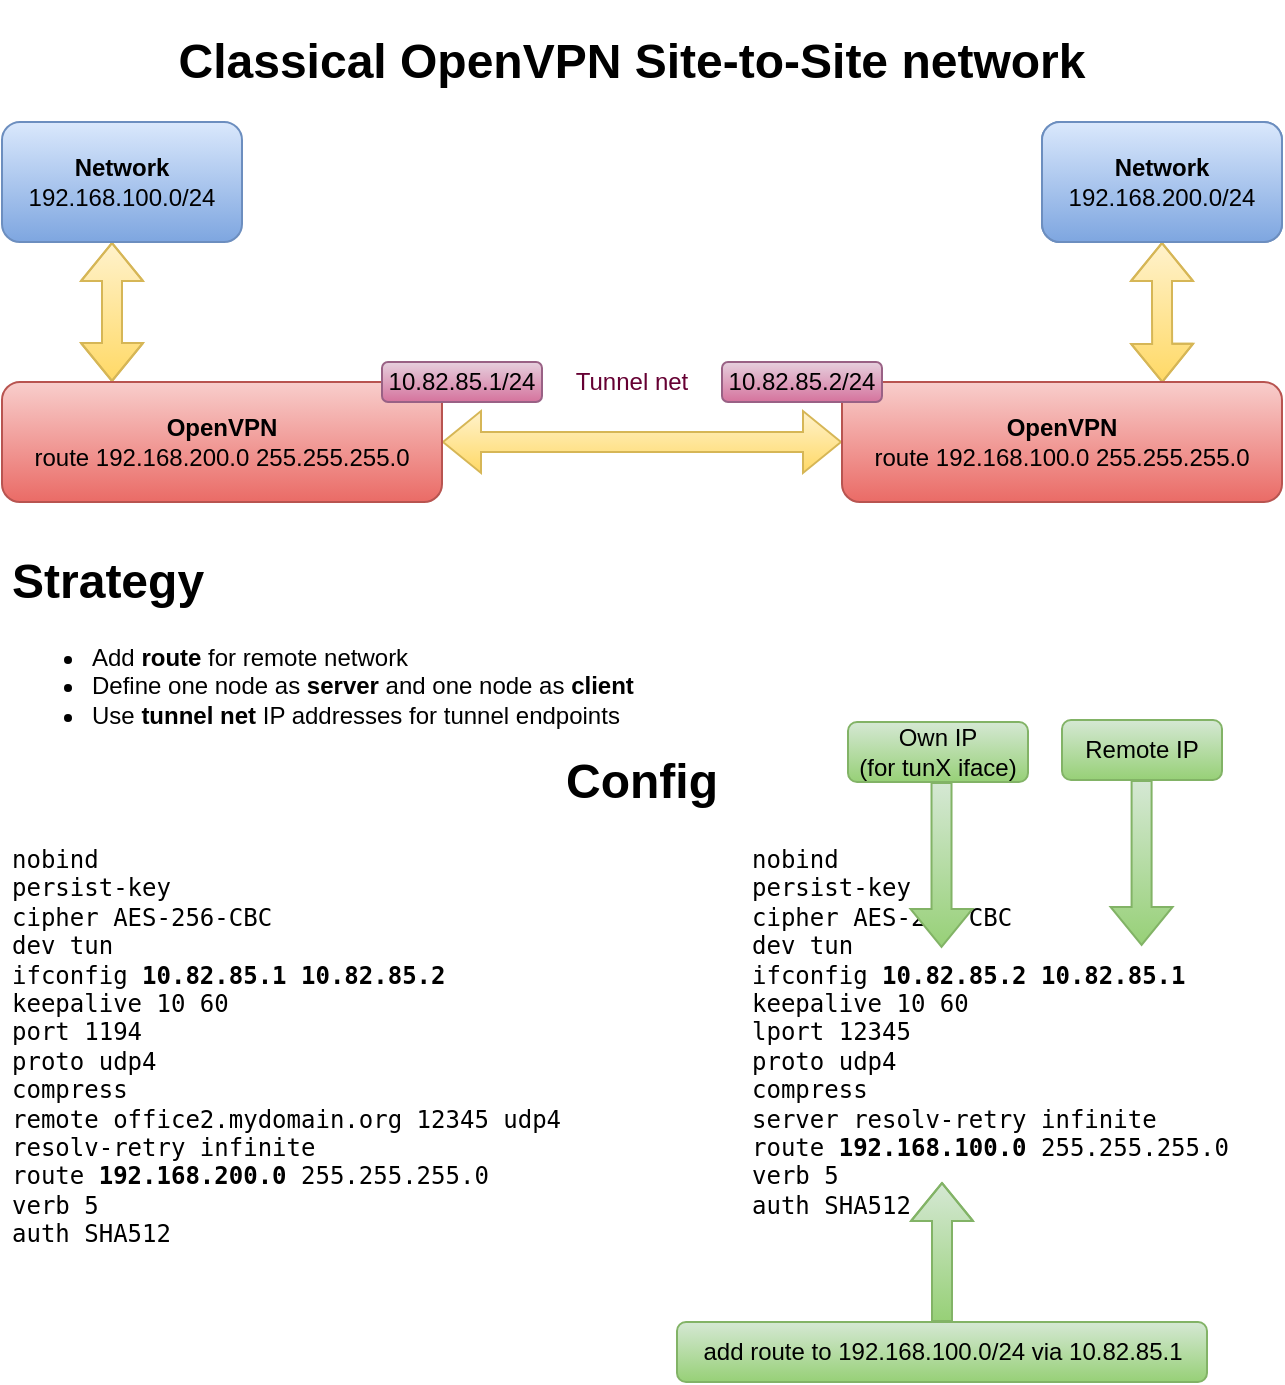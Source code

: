 <mxfile version="14.8.4" type="device" pages="2"><diagram id="xW_xx9F98ag1aKsmt3nT" name="OpenVPN"><mxGraphModel dx="1312" dy="641" grid="1" gridSize="10" guides="1" tooltips="1" connect="1" arrows="1" fold="1" page="1" pageScale="1" pageWidth="1169" pageHeight="827" math="0" shadow="0"><root><mxCell id="0"/><mxCell id="1" parent="0"/><mxCell id="clOn9uke9dL3gDut_MZl-10" style="edgeStyle=orthogonalEdgeStyle;shape=flexArrow;rounded=0;orthogonalLoop=1;jettySize=auto;html=1;entryX=0.25;entryY=0;entryDx=0;entryDy=0;startArrow=block;fillColor=#fff2cc;strokeColor=#d6b656;gradientColor=#ffd966;" parent="1" source="clOn9uke9dL3gDut_MZl-2" target="clOn9uke9dL3gDut_MZl-4" edge="1"><mxGeometry relative="1" as="geometry"><Array as="points"><mxPoint x="315" y="180"/><mxPoint x="315" y="180"/></Array></mxGeometry></mxCell><mxCell id="clOn9uke9dL3gDut_MZl-2" value="&lt;b&gt;Network&lt;/b&gt;&lt;br&gt;192.168.100.0/24" style="rounded=1;whiteSpace=wrap;html=1;gradientColor=#7ea6e0;fillColor=#dae8fc;strokeColor=#6c8ebf;" parent="1" vertex="1"><mxGeometry x="260" y="100" width="120" height="60" as="geometry"/></mxCell><mxCell id="clOn9uke9dL3gDut_MZl-7" style="edgeStyle=orthogonalEdgeStyle;shape=flexArrow;rounded=0;orthogonalLoop=1;jettySize=auto;html=1;entryX=0.728;entryY=0.007;entryDx=0;entryDy=0;startArrow=block;entryPerimeter=0;fillColor=#fff2cc;strokeColor=#d6b656;gradientColor=#ffd966;" parent="1" source="clOn9uke9dL3gDut_MZl-3" target="clOn9uke9dL3gDut_MZl-5" edge="1"><mxGeometry relative="1" as="geometry"/></mxCell><mxCell id="clOn9uke9dL3gDut_MZl-3" value="&lt;b&gt;Network&lt;/b&gt;&lt;br&gt;192.168.200.0/24" style="rounded=1;whiteSpace=wrap;html=1;gradientColor=#7ea6e0;fillColor=#dae8fc;strokeColor=#6c8ebf;" parent="1" vertex="1"><mxGeometry x="780" y="100" width="120" height="60" as="geometry"/></mxCell><mxCell id="clOn9uke9dL3gDut_MZl-6" style="edgeStyle=orthogonalEdgeStyle;rounded=0;orthogonalLoop=1;jettySize=auto;html=1;shape=flexArrow;startArrow=block;gradientColor=#ffd966;fillColor=#fff2cc;strokeColor=#d6b656;" parent="1" source="clOn9uke9dL3gDut_MZl-4" target="clOn9uke9dL3gDut_MZl-5" edge="1"><mxGeometry relative="1" as="geometry"/></mxCell><mxCell id="clOn9uke9dL3gDut_MZl-4" value="&lt;b&gt;OpenVPN&lt;/b&gt;&lt;br&gt;route 192.168.200.0 255.255.255.0" style="rounded=1;whiteSpace=wrap;html=1;gradientColor=#ea6b66;fillColor=#f8cecc;strokeColor=#b85450;" parent="1" vertex="1"><mxGeometry x="260" y="230" width="220" height="60" as="geometry"/></mxCell><mxCell id="clOn9uke9dL3gDut_MZl-5" value="&lt;b&gt;OpenVPN&lt;/b&gt;&lt;br&gt;route 192.168.100.0 255.255.255.0" style="rounded=1;whiteSpace=wrap;html=1;gradientColor=#ea6b66;fillColor=#f8cecc;strokeColor=#b85450;" parent="1" vertex="1"><mxGeometry x="680" y="230" width="220" height="60" as="geometry"/></mxCell><mxCell id="clOn9uke9dL3gDut_MZl-8" value="&lt;b&gt;Network&lt;/b&gt;&lt;br&gt;192.168.200.0/24" style="rounded=1;whiteSpace=wrap;html=1;gradientColor=#7ea6e0;fillColor=#dae8fc;strokeColor=#6c8ebf;" parent="1" vertex="1"><mxGeometry x="780" y="100" width="120" height="60" as="geometry"/></mxCell><mxCell id="clOn9uke9dL3gDut_MZl-12" value="10.82.85.1/24" style="rounded=1;whiteSpace=wrap;html=1;gradientColor=#d5739d;fillColor=#e6d0de;strokeColor=#996185;" parent="1" vertex="1"><mxGeometry x="450" y="220" width="80" height="20" as="geometry"/></mxCell><mxCell id="clOn9uke9dL3gDut_MZl-13" value="10.82.85.2/24" style="rounded=1;whiteSpace=wrap;html=1;gradientColor=#d5739d;fillColor=#e6d0de;strokeColor=#996185;" parent="1" vertex="1"><mxGeometry x="620" y="220" width="80" height="20" as="geometry"/></mxCell><mxCell id="clOn9uke9dL3gDut_MZl-15" value="&lt;font color=&quot;#660033&quot;&gt;Tunnel net&lt;/font&gt;" style="text;html=1;strokeColor=none;fillColor=none;align=center;verticalAlign=middle;whiteSpace=wrap;rounded=0;" parent="1" vertex="1"><mxGeometry x="540" y="220" width="70" height="20" as="geometry"/></mxCell><mxCell id="clOn9uke9dL3gDut_MZl-16" value="&lt;h1&gt;Strategy&lt;/h1&gt;&lt;p&gt;&lt;/p&gt;&lt;ul&gt;&lt;li&gt;Add &lt;b&gt;route&lt;/b&gt;&amp;nbsp;for remote network&lt;/li&gt;&lt;li&gt;Define one node as &lt;b&gt;server&lt;/b&gt; and one node as &lt;b&gt;client&lt;/b&gt;&lt;/li&gt;&lt;li&gt;Use &lt;b&gt;tunnel net &lt;/b&gt;IP addresses&lt;b&gt;&amp;nbsp;&lt;/b&gt;for tunnel endpoints&lt;/li&gt;&lt;/ul&gt;&lt;p&gt;&lt;/p&gt;" style="text;html=1;strokeColor=none;fillColor=none;spacing=5;spacingTop=-20;whiteSpace=wrap;overflow=hidden;rounded=0;" parent="1" vertex="1"><mxGeometry x="260" y="310" width="640" height="110" as="geometry"/></mxCell><mxCell id="clOn9uke9dL3gDut_MZl-29" value="&lt;h1&gt;Classical OpenVPN Site-to-Site network&lt;/h1&gt;" style="text;html=1;strokeColor=none;fillColor=none;align=center;verticalAlign=middle;whiteSpace=wrap;rounded=0;" parent="1" vertex="1"><mxGeometry x="300" y="60" width="550" height="20" as="geometry"/></mxCell><mxCell id="wTtR7rVZ6RzocJU7Z618-1" value="&lt;h1&gt;Config&lt;/h1&gt;" style="text;html=1;strokeColor=none;fillColor=none;align=center;verticalAlign=middle;whiteSpace=wrap;rounded=0;" parent="1" vertex="1"><mxGeometry x="305" y="420" width="550" height="20" as="geometry"/></mxCell><mxCell id="wTtR7rVZ6RzocJU7Z618-2" value="&lt;pre&gt;nobind&lt;br&gt;persist-key&lt;br&gt;cipher AES-256-CBC&lt;br&gt;dev tun&lt;br&gt;ifconfig &lt;b&gt;10.82.85.1 10.82.85.2&lt;/b&gt;&lt;br&gt;keepalive 10 60&lt;br&gt;port 1194&lt;br&gt;proto udp4&lt;br&gt;compress&lt;br&gt;remote office2.mydomain.org 12345 udp4&lt;br&gt;resolv-retry infinite&lt;br&gt;route &lt;b&gt;192.168.200.0&lt;/b&gt; 255.255.255.0&lt;br&gt;verb 5&lt;br&gt;auth SHA512&lt;/pre&gt;" style="text;html=1;strokeColor=none;fillColor=none;spacing=5;spacingTop=-20;whiteSpace=wrap;overflow=hidden;rounded=0;" parent="1" vertex="1"><mxGeometry x="260" y="460" width="290" height="210" as="geometry"/></mxCell><mxCell id="idJ6yGhUVfKx4tUjrzzT-1" value="&lt;pre&gt;nobind&lt;br&gt;persist-key&lt;br&gt;cipher AES-256-CBC&lt;br&gt;dev tun&lt;br&gt;ifconfig &lt;b&gt;10.82.85.2 10.82.85.1&lt;/b&gt;&lt;br&gt;keepalive 10 60&lt;br/&gt;lport 12345&lt;br&gt;proto udp4&lt;br&gt;compress&lt;br&gt;server resolv-retry infinite&lt;br&gt;route &lt;b&gt;192.168.100.0 &lt;/b&gt;255.255.255.0&lt;br&gt;verb 5&lt;br&gt;auth SHA512&lt;/pre&gt;" style="text;html=1;strokeColor=none;fillColor=none;spacing=5;spacingTop=-20;whiteSpace=wrap;overflow=hidden;rounded=0;" vertex="1" parent="1"><mxGeometry x="630" y="460" width="270" height="210" as="geometry"/></mxCell><mxCell id="idJ6yGhUVfKx4tUjrzzT-2" value="Own IP&lt;br&gt;(for tunX iface)" style="rounded=1;whiteSpace=wrap;html=1;gradientColor=#97d077;fillColor=#d5e8d4;strokeColor=#82b366;" vertex="1" parent="1"><mxGeometry x="683" y="400" width="90" height="30" as="geometry"/></mxCell><mxCell id="NJNtAdVdF47_gJOJo-um-1" value="Remote IP" style="rounded=1;whiteSpace=wrap;html=1;gradientColor=#97d077;fillColor=#d5e8d4;strokeColor=#82b366;" vertex="1" parent="1"><mxGeometry x="790" y="399" width="80" height="30" as="geometry"/></mxCell><mxCell id="NJNtAdVdF47_gJOJo-um-4" style="edgeStyle=orthogonalEdgeStyle;rounded=0;orthogonalLoop=1;jettySize=auto;html=1;shape=flexArrow;gradientColor=#97d077;fillColor=#d5e8d4;strokeColor=#82b366;" edge="1" parent="1"><mxGeometry relative="1" as="geometry"><mxPoint x="829.8" y="429" as="sourcePoint"/><mxPoint x="829.8" y="512" as="targetPoint"/></mxGeometry></mxCell><mxCell id="NJNtAdVdF47_gJOJo-um-6" style="edgeStyle=orthogonalEdgeStyle;shape=flexArrow;rounded=0;orthogonalLoop=1;jettySize=auto;html=1;gradientColor=#97d077;fillColor=#d5e8d4;strokeColor=#82b366;" edge="1" parent="1" source="NJNtAdVdF47_gJOJo-um-5"><mxGeometry relative="1" as="geometry"><mxPoint x="730" y="630" as="targetPoint"/></mxGeometry></mxCell><mxCell id="NJNtAdVdF47_gJOJo-um-5" value="add route to 192.168.100.0/24 via 10.82.85.1" style="rounded=1;whiteSpace=wrap;html=1;gradientColor=#97d077;fillColor=#d5e8d4;strokeColor=#82b366;" vertex="1" parent="1"><mxGeometry x="597.5" y="700" width="265" height="30" as="geometry"/></mxCell><mxCell id="oWt9I2pAbMgPyD-3X-At-1" style="edgeStyle=orthogonalEdgeStyle;rounded=0;orthogonalLoop=1;jettySize=auto;html=1;shape=flexArrow;gradientColor=#97d077;fillColor=#d5e8d4;strokeColor=#82b366;" edge="1" parent="1"><mxGeometry relative="1" as="geometry"><mxPoint x="729.76" y="430" as="sourcePoint"/><mxPoint x="729.76" y="513.0" as="targetPoint"/></mxGeometry></mxCell></root></mxGraphModel></diagram><diagram id="c3h-blHd2PlNkIj8NPtn" name="Wireguard"><mxGraphModel dx="1312" dy="641" grid="1" gridSize="10" guides="1" tooltips="1" connect="1" arrows="1" fold="1" page="1" pageScale="1" pageWidth="1169" pageHeight="827" math="0" shadow="0"><root><mxCell id="JihlcAnvMSMqkKwY2K7F-0"/><mxCell id="JihlcAnvMSMqkKwY2K7F-1" parent="JihlcAnvMSMqkKwY2K7F-0"/><mxCell id="mQjhKzJlqZn6PqwbNCp0-0" style="edgeStyle=orthogonalEdgeStyle;shape=flexArrow;rounded=0;orthogonalLoop=1;jettySize=auto;html=1;entryX=0.25;entryY=0;entryDx=0;entryDy=0;startArrow=block;fillColor=#fff2cc;strokeColor=#d6b656;gradientColor=#ffd966;" edge="1" parent="JihlcAnvMSMqkKwY2K7F-1" source="mQjhKzJlqZn6PqwbNCp0-1" target="mQjhKzJlqZn6PqwbNCp0-5"><mxGeometry relative="1" as="geometry"><Array as="points"><mxPoint x="315" y="180"/><mxPoint x="315" y="180"/></Array></mxGeometry></mxCell><mxCell id="mQjhKzJlqZn6PqwbNCp0-1" value="&lt;b&gt;Network&lt;/b&gt;&lt;br&gt;192.168.100.0/24" style="rounded=1;whiteSpace=wrap;html=1;gradientColor=#7ea6e0;fillColor=#dae8fc;strokeColor=#6c8ebf;" vertex="1" parent="JihlcAnvMSMqkKwY2K7F-1"><mxGeometry x="260" y="100" width="120" height="60" as="geometry"/></mxCell><mxCell id="mQjhKzJlqZn6PqwbNCp0-2" style="edgeStyle=orthogonalEdgeStyle;shape=flexArrow;rounded=0;orthogonalLoop=1;jettySize=auto;html=1;entryX=0.728;entryY=0.007;entryDx=0;entryDy=0;startArrow=block;entryPerimeter=0;fillColor=#fff2cc;strokeColor=#d6b656;gradientColor=#ffd966;" edge="1" parent="JihlcAnvMSMqkKwY2K7F-1" source="mQjhKzJlqZn6PqwbNCp0-3" target="mQjhKzJlqZn6PqwbNCp0-6"><mxGeometry relative="1" as="geometry"/></mxCell><mxCell id="mQjhKzJlqZn6PqwbNCp0-3" value="&lt;b&gt;Network&lt;/b&gt;&lt;br&gt;192.168.200.0/24" style="rounded=1;whiteSpace=wrap;html=1;gradientColor=#7ea6e0;fillColor=#dae8fc;strokeColor=#6c8ebf;" vertex="1" parent="JihlcAnvMSMqkKwY2K7F-1"><mxGeometry x="780" y="100" width="120" height="60" as="geometry"/></mxCell><mxCell id="mQjhKzJlqZn6PqwbNCp0-4" style="edgeStyle=orthogonalEdgeStyle;rounded=0;orthogonalLoop=1;jettySize=auto;html=1;shape=flexArrow;startArrow=block;gradientColor=#ffd966;fillColor=#fff2cc;strokeColor=#d6b656;" edge="1" parent="JihlcAnvMSMqkKwY2K7F-1" source="mQjhKzJlqZn6PqwbNCp0-5" target="mQjhKzJlqZn6PqwbNCp0-6"><mxGeometry relative="1" as="geometry"/></mxCell><mxCell id="mQjhKzJlqZn6PqwbNCp0-5" value="&lt;b&gt;Wireguard&lt;/b&gt;&lt;br&gt;allowed_ips 192.168.100.0/24,&lt;br&gt;10.82.85.2/32" style="rounded=1;whiteSpace=wrap;html=1;gradientColor=#ea6b66;fillColor=#f8cecc;strokeColor=#b85450;" vertex="1" parent="JihlcAnvMSMqkKwY2K7F-1"><mxGeometry x="260" y="230" width="220" height="60" as="geometry"/></mxCell><mxCell id="mQjhKzJlqZn6PqwbNCp0-6" value="&lt;b&gt;Wireguard&lt;/b&gt;&lt;br&gt;allowed_ips 192.168.200.0/24,&lt;br&gt;10.82.85.1/32" style="rounded=1;whiteSpace=wrap;html=1;gradientColor=#ea6b66;fillColor=#f8cecc;strokeColor=#b85450;" vertex="1" parent="JihlcAnvMSMqkKwY2K7F-1"><mxGeometry x="680" y="230" width="220" height="60" as="geometry"/></mxCell><mxCell id="mQjhKzJlqZn6PqwbNCp0-7" value="&lt;b&gt;Network&lt;/b&gt;&lt;br&gt;192.168.200.0/24" style="rounded=1;whiteSpace=wrap;html=1;gradientColor=#7ea6e0;fillColor=#dae8fc;strokeColor=#6c8ebf;" vertex="1" parent="JihlcAnvMSMqkKwY2K7F-1"><mxGeometry x="780" y="100" width="120" height="60" as="geometry"/></mxCell><mxCell id="mQjhKzJlqZn6PqwbNCp0-8" value="10.82.85.1/24" style="rounded=1;whiteSpace=wrap;html=1;gradientColor=#d5739d;fillColor=#e6d0de;strokeColor=#996185;" vertex="1" parent="JihlcAnvMSMqkKwY2K7F-1"><mxGeometry x="450" y="220" width="80" height="20" as="geometry"/></mxCell><mxCell id="mQjhKzJlqZn6PqwbNCp0-9" value="10.82.85.2/24" style="rounded=1;whiteSpace=wrap;html=1;gradientColor=#d5739d;fillColor=#e6d0de;strokeColor=#996185;" vertex="1" parent="JihlcAnvMSMqkKwY2K7F-1"><mxGeometry x="620" y="220" width="80" height="20" as="geometry"/></mxCell><mxCell id="mQjhKzJlqZn6PqwbNCp0-10" value="&lt;font color=&quot;#660033&quot;&gt;Tunnel net&lt;/font&gt;" style="text;html=1;strokeColor=none;fillColor=none;align=center;verticalAlign=middle;whiteSpace=wrap;rounded=0;" vertex="1" parent="JihlcAnvMSMqkKwY2K7F-1"><mxGeometry x="540" y="220" width="70" height="20" as="geometry"/></mxCell><mxCell id="mQjhKzJlqZn6PqwbNCp0-11" value="&lt;h1&gt;Strategy&lt;/h1&gt;&lt;p&gt;&lt;/p&gt;&lt;ul&gt;&lt;li&gt;Add remote network to &lt;b&gt;allowed_ips&lt;/b&gt;&lt;br&gt;&lt;/li&gt;&lt;li&gt;Add remote IP address in tunnel network to &lt;b&gt;allowed_ips&lt;/b&gt;&lt;/li&gt;&lt;li&gt;No distinction between client and server&lt;/li&gt;&lt;/ul&gt;&lt;p&gt;&lt;/p&gt;" style="text;html=1;strokeColor=none;fillColor=none;spacing=5;spacingTop=-20;whiteSpace=wrap;overflow=hidden;rounded=0;" vertex="1" parent="JihlcAnvMSMqkKwY2K7F-1"><mxGeometry x="255" y="310" width="640" height="110" as="geometry"/></mxCell><mxCell id="mQjhKzJlqZn6PqwbNCp0-12" value="&lt;h1&gt;Wireguard Site-to-Site network&lt;/h1&gt;" style="text;html=1;strokeColor=none;fillColor=none;align=center;verticalAlign=middle;whiteSpace=wrap;rounded=0;" vertex="1" parent="JihlcAnvMSMqkKwY2K7F-1"><mxGeometry x="300" y="60" width="550" height="20" as="geometry"/></mxCell><mxCell id="mQjhKzJlqZn6PqwbNCp0-13" value="&lt;h1&gt;Config&lt;/h1&gt;" style="text;html=1;strokeColor=none;fillColor=none;align=center;verticalAlign=middle;whiteSpace=wrap;rounded=0;" vertex="1" parent="JihlcAnvMSMqkKwY2K7F-1"><mxGeometry x="305" y="420" width="550" height="20" as="geometry"/></mxCell><mxCell id="mQjhKzJlqZn6PqwbNCp0-14" value="&lt;pre style=&quot;font-size: 10px&quot;&gt;&lt;font style=&quot;font-size: 10px&quot;&gt;[Interface]&lt;br&gt;# Name = office1.mydomain.org&lt;br&gt;PrivateKey = ...&lt;br&gt;Address = 10.82.85.1/24&lt;br&gt;ListenPort = 19628&lt;br&gt;&lt;br&gt;[Peer]&lt;br&gt;# Name = office2.mydomain.org&lt;br&gt;PublicKey = ...&lt;br&gt;AllowedIPs = 10.82.85.2/32, 192.168.200.0/24&lt;br&gt;PersistentKeepalive = 60&lt;br&gt;&lt;/font&gt;Endpoint = &lt;b&gt;office2.mydomain.org:19628&lt;/b&gt;&lt;/pre&gt;&lt;div style=&quot;font-size: 10px&quot;&gt;&lt;br&gt;&lt;/div&gt;" style="text;html=1;strokeColor=none;fillColor=none;spacing=5;spacingTop=-20;whiteSpace=wrap;overflow=hidden;rounded=0;" vertex="1" parent="JihlcAnvMSMqkKwY2K7F-1"><mxGeometry x="260" y="459" width="280" height="210" as="geometry"/></mxCell><mxCell id="mQjhKzJlqZn6PqwbNCp0-15" value="&lt;pre style=&quot;font-size: 10px&quot;&gt;&lt;font style=&quot;font-size: 10px&quot;&gt;[Interface]&lt;br&gt;# Name = office2.mydomain.org&lt;br&gt;PrivateKey = ...&lt;br&gt;Address = &lt;b&gt;10.82.85.2/24&lt;/b&gt;&lt;br&gt;&lt;br&gt;[Peer]&lt;br&gt;# Name = office1.mydomain.org&lt;br&gt;PublicKey = ...&lt;br&gt;AllowedIPs = &lt;b&gt;10.82.85.1/32, 192.168.100.0/24&lt;/b&gt;&lt;br&gt;PersistentKeepalive = 60&lt;br&gt;&lt;/font&gt;&lt;/pre&gt;&lt;div style=&quot;font-size: 10px&quot;&gt;&lt;br&gt;&lt;/div&gt;" style="text;html=1;strokeColor=none;fillColor=none;spacing=5;spacingTop=-20;whiteSpace=wrap;overflow=hidden;rounded=0;" vertex="1" parent="JihlcAnvMSMqkKwY2K7F-1"><mxGeometry x="630" y="460" width="290" height="210" as="geometry"/></mxCell><mxCell id="mQjhKzJlqZn6PqwbNCp0-16" value="Own IP&lt;br&gt;(for wg0 iface)" style="rounded=1;whiteSpace=wrap;html=1;gradientColor=#97d077;fillColor=#d5e8d4;strokeColor=#82b366;" vertex="1" parent="JihlcAnvMSMqkKwY2K7F-1"><mxGeometry x="690" y="380" width="80" height="30" as="geometry"/></mxCell><mxCell id="mQjhKzJlqZn6PqwbNCp0-17" value="Remote IP" style="rounded=1;whiteSpace=wrap;html=1;gradientColor=#97d077;fillColor=#d5e8d4;strokeColor=#82b366;" vertex="1" parent="JihlcAnvMSMqkKwY2K7F-1"><mxGeometry x="790" y="399" width="80" height="30" as="geometry"/></mxCell><mxCell id="mQjhKzJlqZn6PqwbNCp0-19" style="edgeStyle=orthogonalEdgeStyle;rounded=0;orthogonalLoop=1;jettySize=auto;html=1;shape=flexArrow;gradientColor=#97d077;fillColor=#d5e8d4;strokeColor=#82b366;" edge="1" parent="JihlcAnvMSMqkKwY2K7F-1"><mxGeometry relative="1" as="geometry"><mxPoint x="829.8" y="429" as="sourcePoint"/><mxPoint x="829.8" y="512" as="targetPoint"/></mxGeometry></mxCell><mxCell id="mQjhKzJlqZn6PqwbNCp0-20" style="edgeStyle=orthogonalEdgeStyle;shape=flexArrow;rounded=0;orthogonalLoop=1;jettySize=auto;html=1;gradientColor=#97d077;fillColor=#d5e8d4;strokeColor=#82b366;" edge="1" parent="JihlcAnvMSMqkKwY2K7F-1" source="mQjhKzJlqZn6PqwbNCp0-21"><mxGeometry relative="1" as="geometry"><mxPoint x="852.5" y="569" as="targetPoint"/></mxGeometry></mxCell><mxCell id="mQjhKzJlqZn6PqwbNCp0-21" value="add route to 192.168.100.0/24 via wg0&lt;br&gt;allow packets from peer w/ source net = 192.168.100.0/24" style="rounded=1;whiteSpace=wrap;html=1;gradientColor=#97d077;fillColor=#d5e8d4;strokeColor=#82b366;" vertex="1" parent="JihlcAnvMSMqkKwY2K7F-1"><mxGeometry x="720" y="639" width="320" height="30" as="geometry"/></mxCell><mxCell id="WDwctZvZkzik_lletZR4-0" style="edgeStyle=orthogonalEdgeStyle;rounded=0;orthogonalLoop=1;jettySize=auto;html=1;shape=flexArrow;gradientColor=#97d077;fillColor=#d5e8d4;strokeColor=#82b366;" edge="1" parent="JihlcAnvMSMqkKwY2K7F-1"><mxGeometry relative="1" as="geometry"><mxPoint x="732.8" y="410" as="sourcePoint"/><mxPoint x="732.8" y="493" as="targetPoint"/></mxGeometry></mxCell><mxCell id="2Bc8ZWElzZFIxAfNbAvP-1" style="edgeStyle=orthogonalEdgeStyle;shape=flexArrow;rounded=0;orthogonalLoop=1;jettySize=auto;html=1;entryX=0.35;entryY=0.527;entryDx=0;entryDy=0;entryPerimeter=0;gradientColor=#97d077;fillColor=#d5e8d4;strokeColor=#82b366;" edge="1" parent="JihlcAnvMSMqkKwY2K7F-1" source="2Bc8ZWElzZFIxAfNbAvP-0" target="mQjhKzJlqZn6PqwbNCp0-15"><mxGeometry relative="1" as="geometry"><Array as="points"><mxPoint x="698" y="620"/><mxPoint x="732" y="620"/></Array></mxGeometry></mxCell><mxCell id="2Bc8ZWElzZFIxAfNbAvP-0" value="add route to 10.82.85.1/32 via wg0&lt;br&gt;allow packets from peer w/ source net = 10.82.85.1/32" style="rounded=1;whiteSpace=wrap;html=1;gradientColor=#97d077;fillColor=#d5e8d4;strokeColor=#82b366;" vertex="1" parent="JihlcAnvMSMqkKwY2K7F-1"><mxGeometry x="560" y="670" width="310" height="30" as="geometry"/></mxCell><mxCell id="K3lXZa7oek9fi1TPjNKC-2" style="edgeStyle=orthogonalEdgeStyle;shape=flexArrow;rounded=0;orthogonalLoop=1;jettySize=auto;html=1;entryX=0.423;entryY=0.668;entryDx=0;entryDy=0;entryPerimeter=0;gradientColor=#97d077;fillColor=#d5e8d4;strokeColor=#82b366;" edge="1" parent="JihlcAnvMSMqkKwY2K7F-1" source="K3lXZa7oek9fi1TPjNKC-1" target="mQjhKzJlqZn6PqwbNCp0-14"><mxGeometry relative="1" as="geometry"/></mxCell><mxCell id="K3lXZa7oek9fi1TPjNKC-1" value="Connect to office2.mydomain.org:19628 (UDP)&lt;br&gt;to establish connection" style="rounded=1;whiteSpace=wrap;html=1;gradientColor=#97d077;fillColor=#d5e8d4;strokeColor=#82b366;" vertex="1" parent="JihlcAnvMSMqkKwY2K7F-1"><mxGeometry x="224" y="669" width="310" height="30" as="geometry"/></mxCell></root></mxGraphModel></diagram></mxfile>